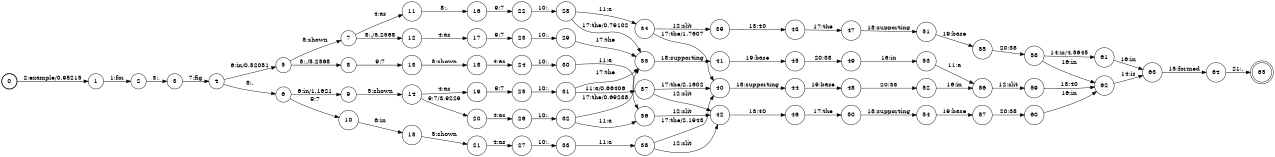 digraph FST {
rankdir = LR;
size = "8.5,11";
label = "";
center = 1;
orientation = Portrait;
ranksep = "0.4";
nodesep = "0.25";
0 [label = "0", shape = circle, style = bold, fontsize = 14]
	0 -> 1 [label = "2:example/0.95215", fontsize = 14];
1 [label = "1", shape = circle, style = solid, fontsize = 14]
	1 -> 2 [label = "1:for", fontsize = 14];
2 [label = "2", shape = circle, style = solid, fontsize = 14]
	2 -> 3 [label = "3:,", fontsize = 14];
3 [label = "3", shape = circle, style = solid, fontsize = 14]
	3 -> 4 [label = "7:fig", fontsize = 14];
4 [label = "4", shape = circle, style = solid, fontsize = 14]
	4 -> 5 [label = "6:in/0.52051", fontsize = 14];
	4 -> 6 [label = "8:.", fontsize = 14];
5 [label = "5", shape = circle, style = solid, fontsize = 14]
	5 -> 7 [label = "5:shown", fontsize = 14];
	5 -> 8 [label = "8:./5.2568", fontsize = 14];
6 [label = "6", shape = circle, style = solid, fontsize = 14]
	6 -> 9 [label = "6:in/1.1621", fontsize = 14];
	6 -> 10 [label = "9:7", fontsize = 14];
7 [label = "7", shape = circle, style = solid, fontsize = 14]
	7 -> 11 [label = "4:as", fontsize = 14];
	7 -> 12 [label = "8:./5.2568", fontsize = 14];
8 [label = "8", shape = circle, style = solid, fontsize = 14]
	8 -> 13 [label = "9:7", fontsize = 14];
9 [label = "9", shape = circle, style = solid, fontsize = 14]
	9 -> 14 [label = "5:shown", fontsize = 14];
10 [label = "10", shape = circle, style = solid, fontsize = 14]
	10 -> 15 [label = "6:in", fontsize = 14];
11 [label = "11", shape = circle, style = solid, fontsize = 14]
	11 -> 16 [label = "8:.", fontsize = 14];
12 [label = "12", shape = circle, style = solid, fontsize = 14]
	12 -> 17 [label = "4:as", fontsize = 14];
13 [label = "13", shape = circle, style = solid, fontsize = 14]
	13 -> 18 [label = "5:shown", fontsize = 14];
14 [label = "14", shape = circle, style = solid, fontsize = 14]
	14 -> 19 [label = "4:as", fontsize = 14];
	14 -> 20 [label = "9:7/3.9229", fontsize = 14];
15 [label = "15", shape = circle, style = solid, fontsize = 14]
	15 -> 21 [label = "5:shown", fontsize = 14];
16 [label = "16", shape = circle, style = solid, fontsize = 14]
	16 -> 22 [label = "9:7", fontsize = 14];
17 [label = "17", shape = circle, style = solid, fontsize = 14]
	17 -> 23 [label = "9:7", fontsize = 14];
18 [label = "18", shape = circle, style = solid, fontsize = 14]
	18 -> 24 [label = "4:as", fontsize = 14];
19 [label = "19", shape = circle, style = solid, fontsize = 14]
	19 -> 25 [label = "9:7", fontsize = 14];
20 [label = "20", shape = circle, style = solid, fontsize = 14]
	20 -> 26 [label = "4:as", fontsize = 14];
21 [label = "21", shape = circle, style = solid, fontsize = 14]
	21 -> 27 [label = "4:as", fontsize = 14];
22 [label = "22", shape = circle, style = solid, fontsize = 14]
	22 -> 28 [label = "10:,", fontsize = 14];
23 [label = "23", shape = circle, style = solid, fontsize = 14]
	23 -> 29 [label = "10:,", fontsize = 14];
24 [label = "24", shape = circle, style = solid, fontsize = 14]
	24 -> 30 [label = "10:,", fontsize = 14];
25 [label = "25", shape = circle, style = solid, fontsize = 14]
	25 -> 31 [label = "10:,", fontsize = 14];
26 [label = "26", shape = circle, style = solid, fontsize = 14]
	26 -> 32 [label = "10:,", fontsize = 14];
27 [label = "27", shape = circle, style = solid, fontsize = 14]
	27 -> 33 [label = "10:,", fontsize = 14];
28 [label = "28", shape = circle, style = solid, fontsize = 14]
	28 -> 34 [label = "11:a", fontsize = 14];
	28 -> 35 [label = "17:the/0.79102", fontsize = 14];
29 [label = "29", shape = circle, style = solid, fontsize = 14]
	29 -> 35 [label = "17:the", fontsize = 14];
30 [label = "30", shape = circle, style = solid, fontsize = 14]
	30 -> 36 [label = "11:a", fontsize = 14];
31 [label = "31", shape = circle, style = solid, fontsize = 14]
	31 -> 37 [label = "11:a/0.66406", fontsize = 14];
	31 -> 35 [label = "17:the", fontsize = 14];
32 [label = "32", shape = circle, style = solid, fontsize = 14]
	32 -> 36 [label = "11:a", fontsize = 14];
	32 -> 35 [label = "17:the/0.69238", fontsize = 14];
33 [label = "33", shape = circle, style = solid, fontsize = 14]
	33 -> 38 [label = "11:a", fontsize = 14];
34 [label = "34", shape = circle, style = solid, fontsize = 14]
	34 -> 39 [label = "12:slit", fontsize = 14];
	34 -> 40 [label = "17:the/1.7607", fontsize = 14];
35 [label = "35", shape = circle, style = solid, fontsize = 14]
	35 -> 41 [label = "18:supporting", fontsize = 14];
36 [label = "36", shape = circle, style = solid, fontsize = 14]
	36 -> 42 [label = "12:slit", fontsize = 14];
37 [label = "37", shape = circle, style = solid, fontsize = 14]
	37 -> 42 [label = "12:slit", fontsize = 14];
	37 -> 40 [label = "17:the/2.1602", fontsize = 14];
38 [label = "38", shape = circle, style = solid, fontsize = 14]
	38 -> 42 [label = "12:slit", fontsize = 14];
	38 -> 40 [label = "17:the/2.1943", fontsize = 14];
39 [label = "39", shape = circle, style = solid, fontsize = 14]
	39 -> 43 [label = "13:40", fontsize = 14];
40 [label = "40", shape = circle, style = solid, fontsize = 14]
	40 -> 44 [label = "18:supporting", fontsize = 14];
41 [label = "41", shape = circle, style = solid, fontsize = 14]
	41 -> 45 [label = "19:base", fontsize = 14];
42 [label = "42", shape = circle, style = solid, fontsize = 14]
	42 -> 46 [label = "13:40", fontsize = 14];
43 [label = "43", shape = circle, style = solid, fontsize = 14]
	43 -> 47 [label = "17:the", fontsize = 14];
44 [label = "44", shape = circle, style = solid, fontsize = 14]
	44 -> 48 [label = "19:base", fontsize = 14];
45 [label = "45", shape = circle, style = solid, fontsize = 14]
	45 -> 49 [label = "20:38", fontsize = 14];
46 [label = "46", shape = circle, style = solid, fontsize = 14]
	46 -> 50 [label = "17:the", fontsize = 14];
47 [label = "47", shape = circle, style = solid, fontsize = 14]
	47 -> 51 [label = "18:supporting", fontsize = 14];
48 [label = "48", shape = circle, style = solid, fontsize = 14]
	48 -> 52 [label = "20:38", fontsize = 14];
49 [label = "49", shape = circle, style = solid, fontsize = 14]
	49 -> 53 [label = "16:in", fontsize = 14];
50 [label = "50", shape = circle, style = solid, fontsize = 14]
	50 -> 54 [label = "18:supporting", fontsize = 14];
51 [label = "51", shape = circle, style = solid, fontsize = 14]
	51 -> 55 [label = "19:base", fontsize = 14];
52 [label = "52", shape = circle, style = solid, fontsize = 14]
	52 -> 56 [label = "16:in", fontsize = 14];
53 [label = "53", shape = circle, style = solid, fontsize = 14]
	53 -> 56 [label = "11:a", fontsize = 14];
54 [label = "54", shape = circle, style = solid, fontsize = 14]
	54 -> 57 [label = "19:base", fontsize = 14];
55 [label = "55", shape = circle, style = solid, fontsize = 14]
	55 -> 58 [label = "20:38", fontsize = 14];
56 [label = "56", shape = circle, style = solid, fontsize = 14]
	56 -> 59 [label = "12:slit", fontsize = 14];
57 [label = "57", shape = circle, style = solid, fontsize = 14]
	57 -> 60 [label = "20:38", fontsize = 14];
58 [label = "58", shape = circle, style = solid, fontsize = 14]
	58 -> 62 [label = "16:in", fontsize = 14];
	58 -> 61 [label = "14:is/4.5645", fontsize = 14];
59 [label = "59", shape = circle, style = solid, fontsize = 14]
	59 -> 62 [label = "13:40", fontsize = 14];
60 [label = "60", shape = circle, style = solid, fontsize = 14]
	60 -> 62 [label = "16:in", fontsize = 14];
61 [label = "61", shape = circle, style = solid, fontsize = 14]
	61 -> 63 [label = "16:in", fontsize = 14];
62 [label = "62", shape = circle, style = solid, fontsize = 14]
	62 -> 63 [label = "14:is", fontsize = 14];
63 [label = "63", shape = circle, style = solid, fontsize = 14]
	63 -> 64 [label = "15:formed", fontsize = 14];
64 [label = "64", shape = circle, style = solid, fontsize = 14]
	64 -> 65 [label = "21:.", fontsize = 14];
65 [label = "65", shape = doublecircle, style = solid, fontsize = 14]
}
